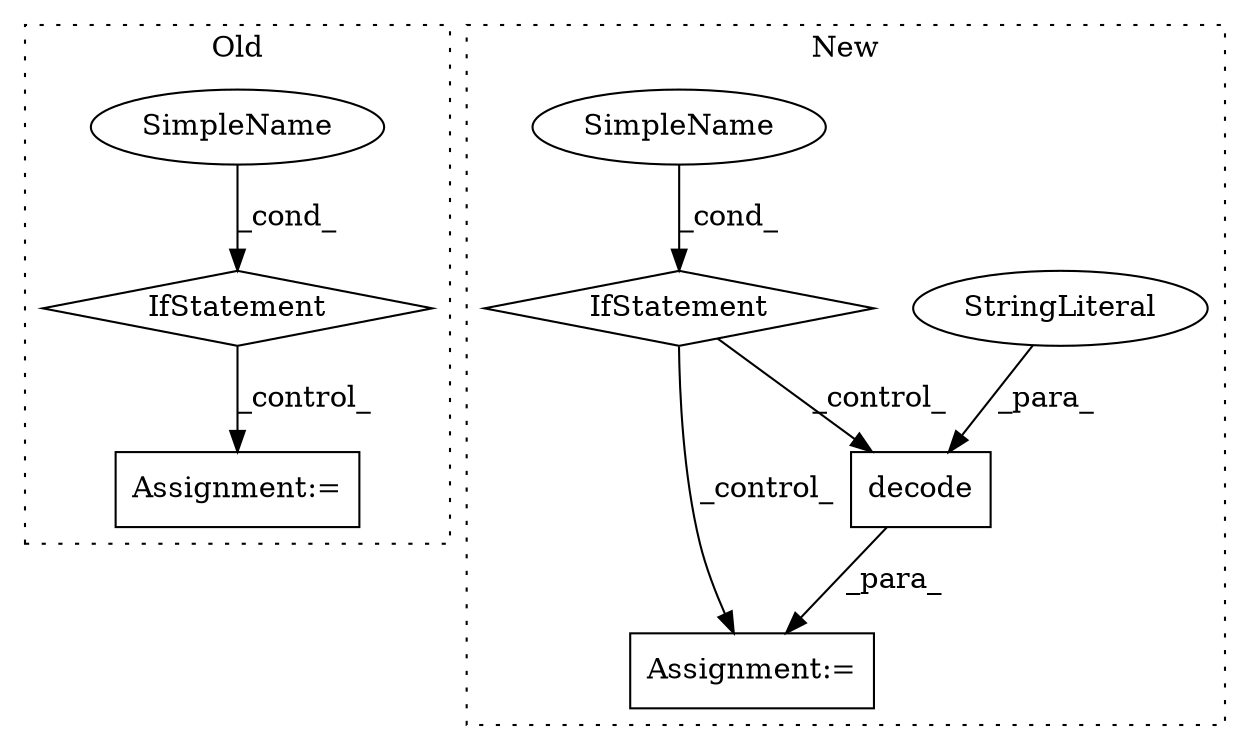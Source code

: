 digraph G {
subgraph cluster0 {
1 [label="IfStatement" a="25" s="14168,14184" l="4,2" shape="diamond"];
7 [label="Assignment:=" a="7" s="14229" l="13" shape="box"];
8 [label="SimpleName" a="42" s="" l="" shape="ellipse"];
label = "Old";
style="dotted";
}
subgraph cluster1 {
2 [label="decode" a="32" s="14051,14065" l="7,1" shape="box"];
3 [label="StringLiteral" a="45" s="14058" l="7" shape="ellipse"];
4 [label="Assignment:=" a="7" s="14045" l="1" shape="box"];
5 [label="SimpleName" a="42" s="" l="" shape="ellipse"];
6 [label="IfStatement" a="25" s="13985,14013" l="4,2" shape="diamond"];
label = "New";
style="dotted";
}
1 -> 7 [label="_control_"];
2 -> 4 [label="_para_"];
3 -> 2 [label="_para_"];
5 -> 6 [label="_cond_"];
6 -> 2 [label="_control_"];
6 -> 4 [label="_control_"];
8 -> 1 [label="_cond_"];
}